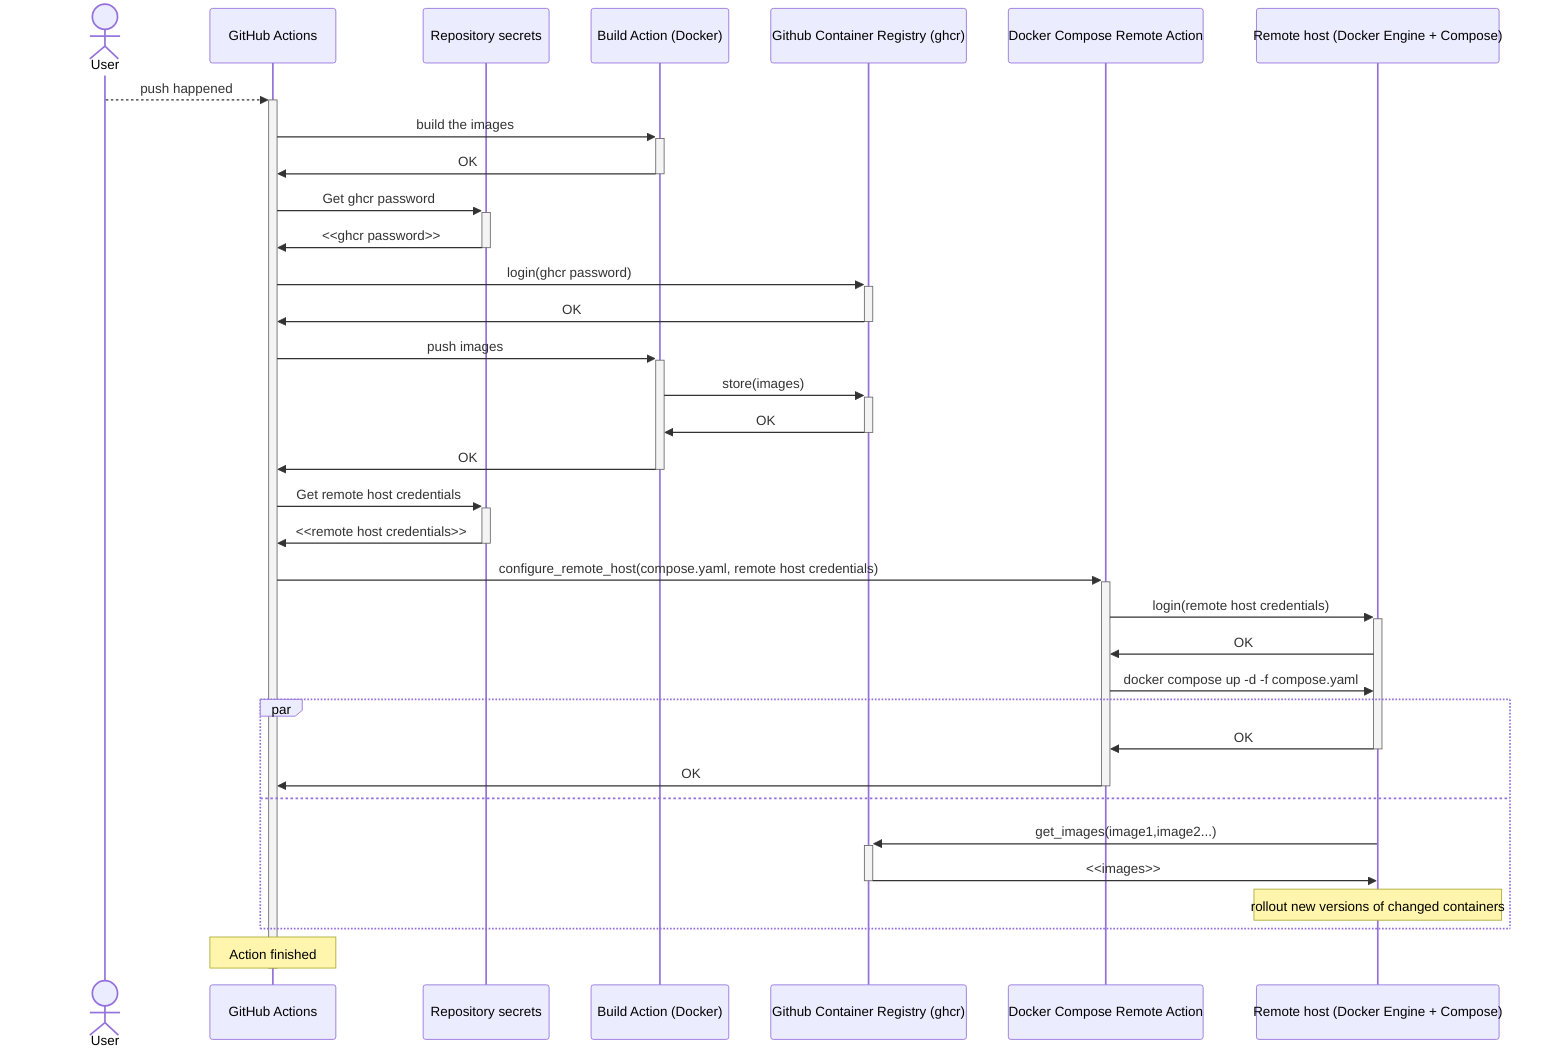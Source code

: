 sequenceDiagram
    actor u as User
    participant a as GitHub Actions
    participant s as Repository secrets
    participant b as Build Action (Docker)
    participant g as Github Container Registry (ghcr)
    participant d as Docker Compose Remote Action
    participant r as Remote host (Docker Engine + Compose)
    u-->>+a: push happened
    a->>+b: build the images
    b->>-a: OK
    a->>+s: Get ghcr password
    s->>-a: <<ghcr password>>
    a->>+g: login(ghcr password)
    g->>-a: OK
    a->>+b: push images
    b->>+g: store(images)
    g->>-b: OK
    b->>-a: OK
    a->>+s: Get remote host credentials
    s->>-a: <<remote host credentials>>
    a->>+d: configure_remote_host(compose.yaml, remote host credentials)
    d->>+r: login(remote host credentials)
    r->>d: OK
    d->>r: docker compose up -d -f compose.yaml
    par
        r->>-d: OK
        d->>-a: OK
    and
        r->>+g: get_images(image1,image2...)
        g->>-r: <<images>>
        note over r: rollout new versions of changed containers
    end
    note over a: Action finished
    deactivate a